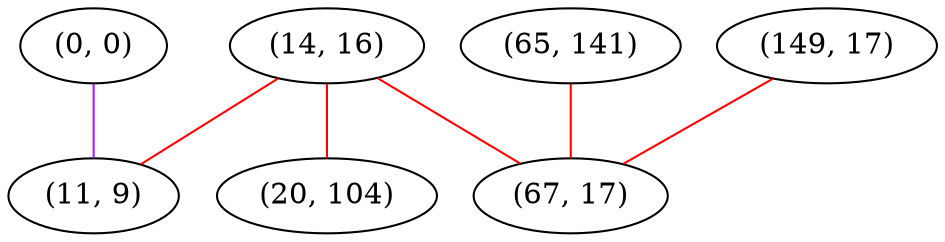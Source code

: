 graph "" {
"(0, 0)";
"(14, 16)";
"(65, 141)";
"(11, 9)";
"(20, 104)";
"(149, 17)";
"(67, 17)";
"(0, 0)" -- "(11, 9)"  [color=purple, key=0, weight=4];
"(14, 16)" -- "(11, 9)"  [color=red, key=0, weight=1];
"(14, 16)" -- "(67, 17)"  [color=red, key=0, weight=1];
"(14, 16)" -- "(20, 104)"  [color=red, key=0, weight=1];
"(65, 141)" -- "(67, 17)"  [color=red, key=0, weight=1];
"(149, 17)" -- "(67, 17)"  [color=red, key=0, weight=1];
}
